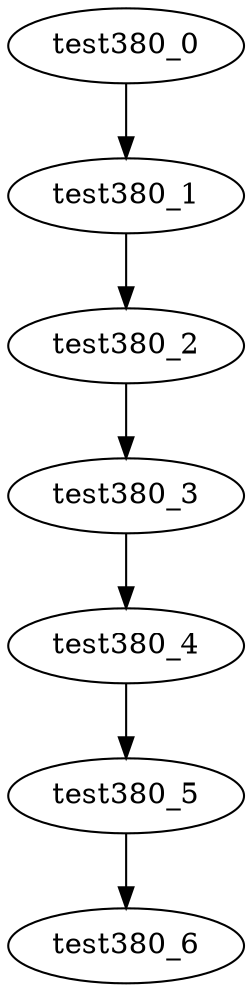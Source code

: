 digraph G {
test380_0->test380_1;
test380_1->test380_2;
test380_2->test380_3;
test380_3->test380_4;
test380_4->test380_5;
test380_5->test380_6;

}
